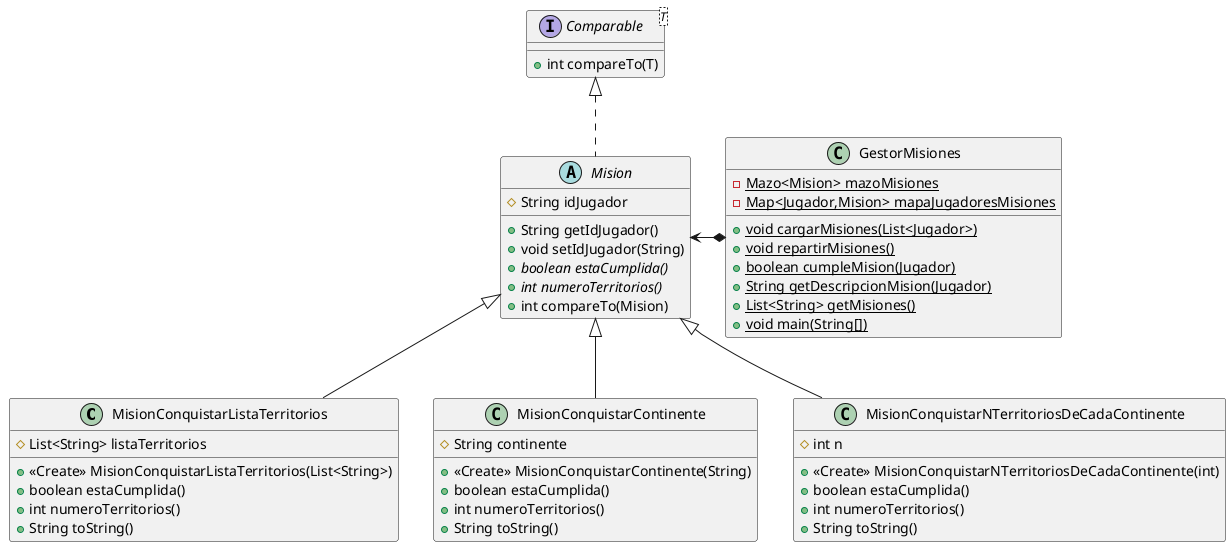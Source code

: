 @startuml
class MisionConquistarListaTerritorios {
# List<String> listaTerritorios
+ <<Create>> MisionConquistarListaTerritorios(List<String>)
+ boolean estaCumplida()
+ int numeroTerritorios()
+ String toString()
}


class MisionConquistarContinente {
# String continente
+ <<Create>> MisionConquistarContinente(String)
+ boolean estaCumplida()
+ int numeroTerritorios()
+ String toString()
}


class GestorMisiones {
- {static} Mazo<Mision> mazoMisiones
- {static} Map<Jugador,Mision> mapaJugadoresMisiones
+ {static} void cargarMisiones(List<Jugador>)
+ {static} void repartirMisiones()
+ {static} boolean cumpleMision(Jugador)
+ {static} String getDescripcionMision(Jugador)
+ {static} List<String> getMisiones()
+ {static} void main(String[])
}


class MisionConquistarNTerritoriosDeCadaContinente {
# int n
+ <<Create>> MisionConquistarNTerritoriosDeCadaContinente(int)
+ boolean estaCumplida()
+ int numeroTerritorios()
+ String toString()
}


abstract class Mision {
# String idJugador
+ String getIdJugador()
+ void setIdJugador(String)
+ {abstract}boolean estaCumplida()
+ {abstract}int numeroTerritorios()
+ int compareTo(Mision)
}

interface Comparable<T> {
+ int compareTo(T)
}


Mision <|-- MisionConquistarListaTerritorios
Mision <|-- MisionConquistarContinente
Mision <|-- MisionConquistarNTerritoriosDeCadaContinente
Comparable <|.. Mision
GestorMisiones *-left-> Mision
@enduml